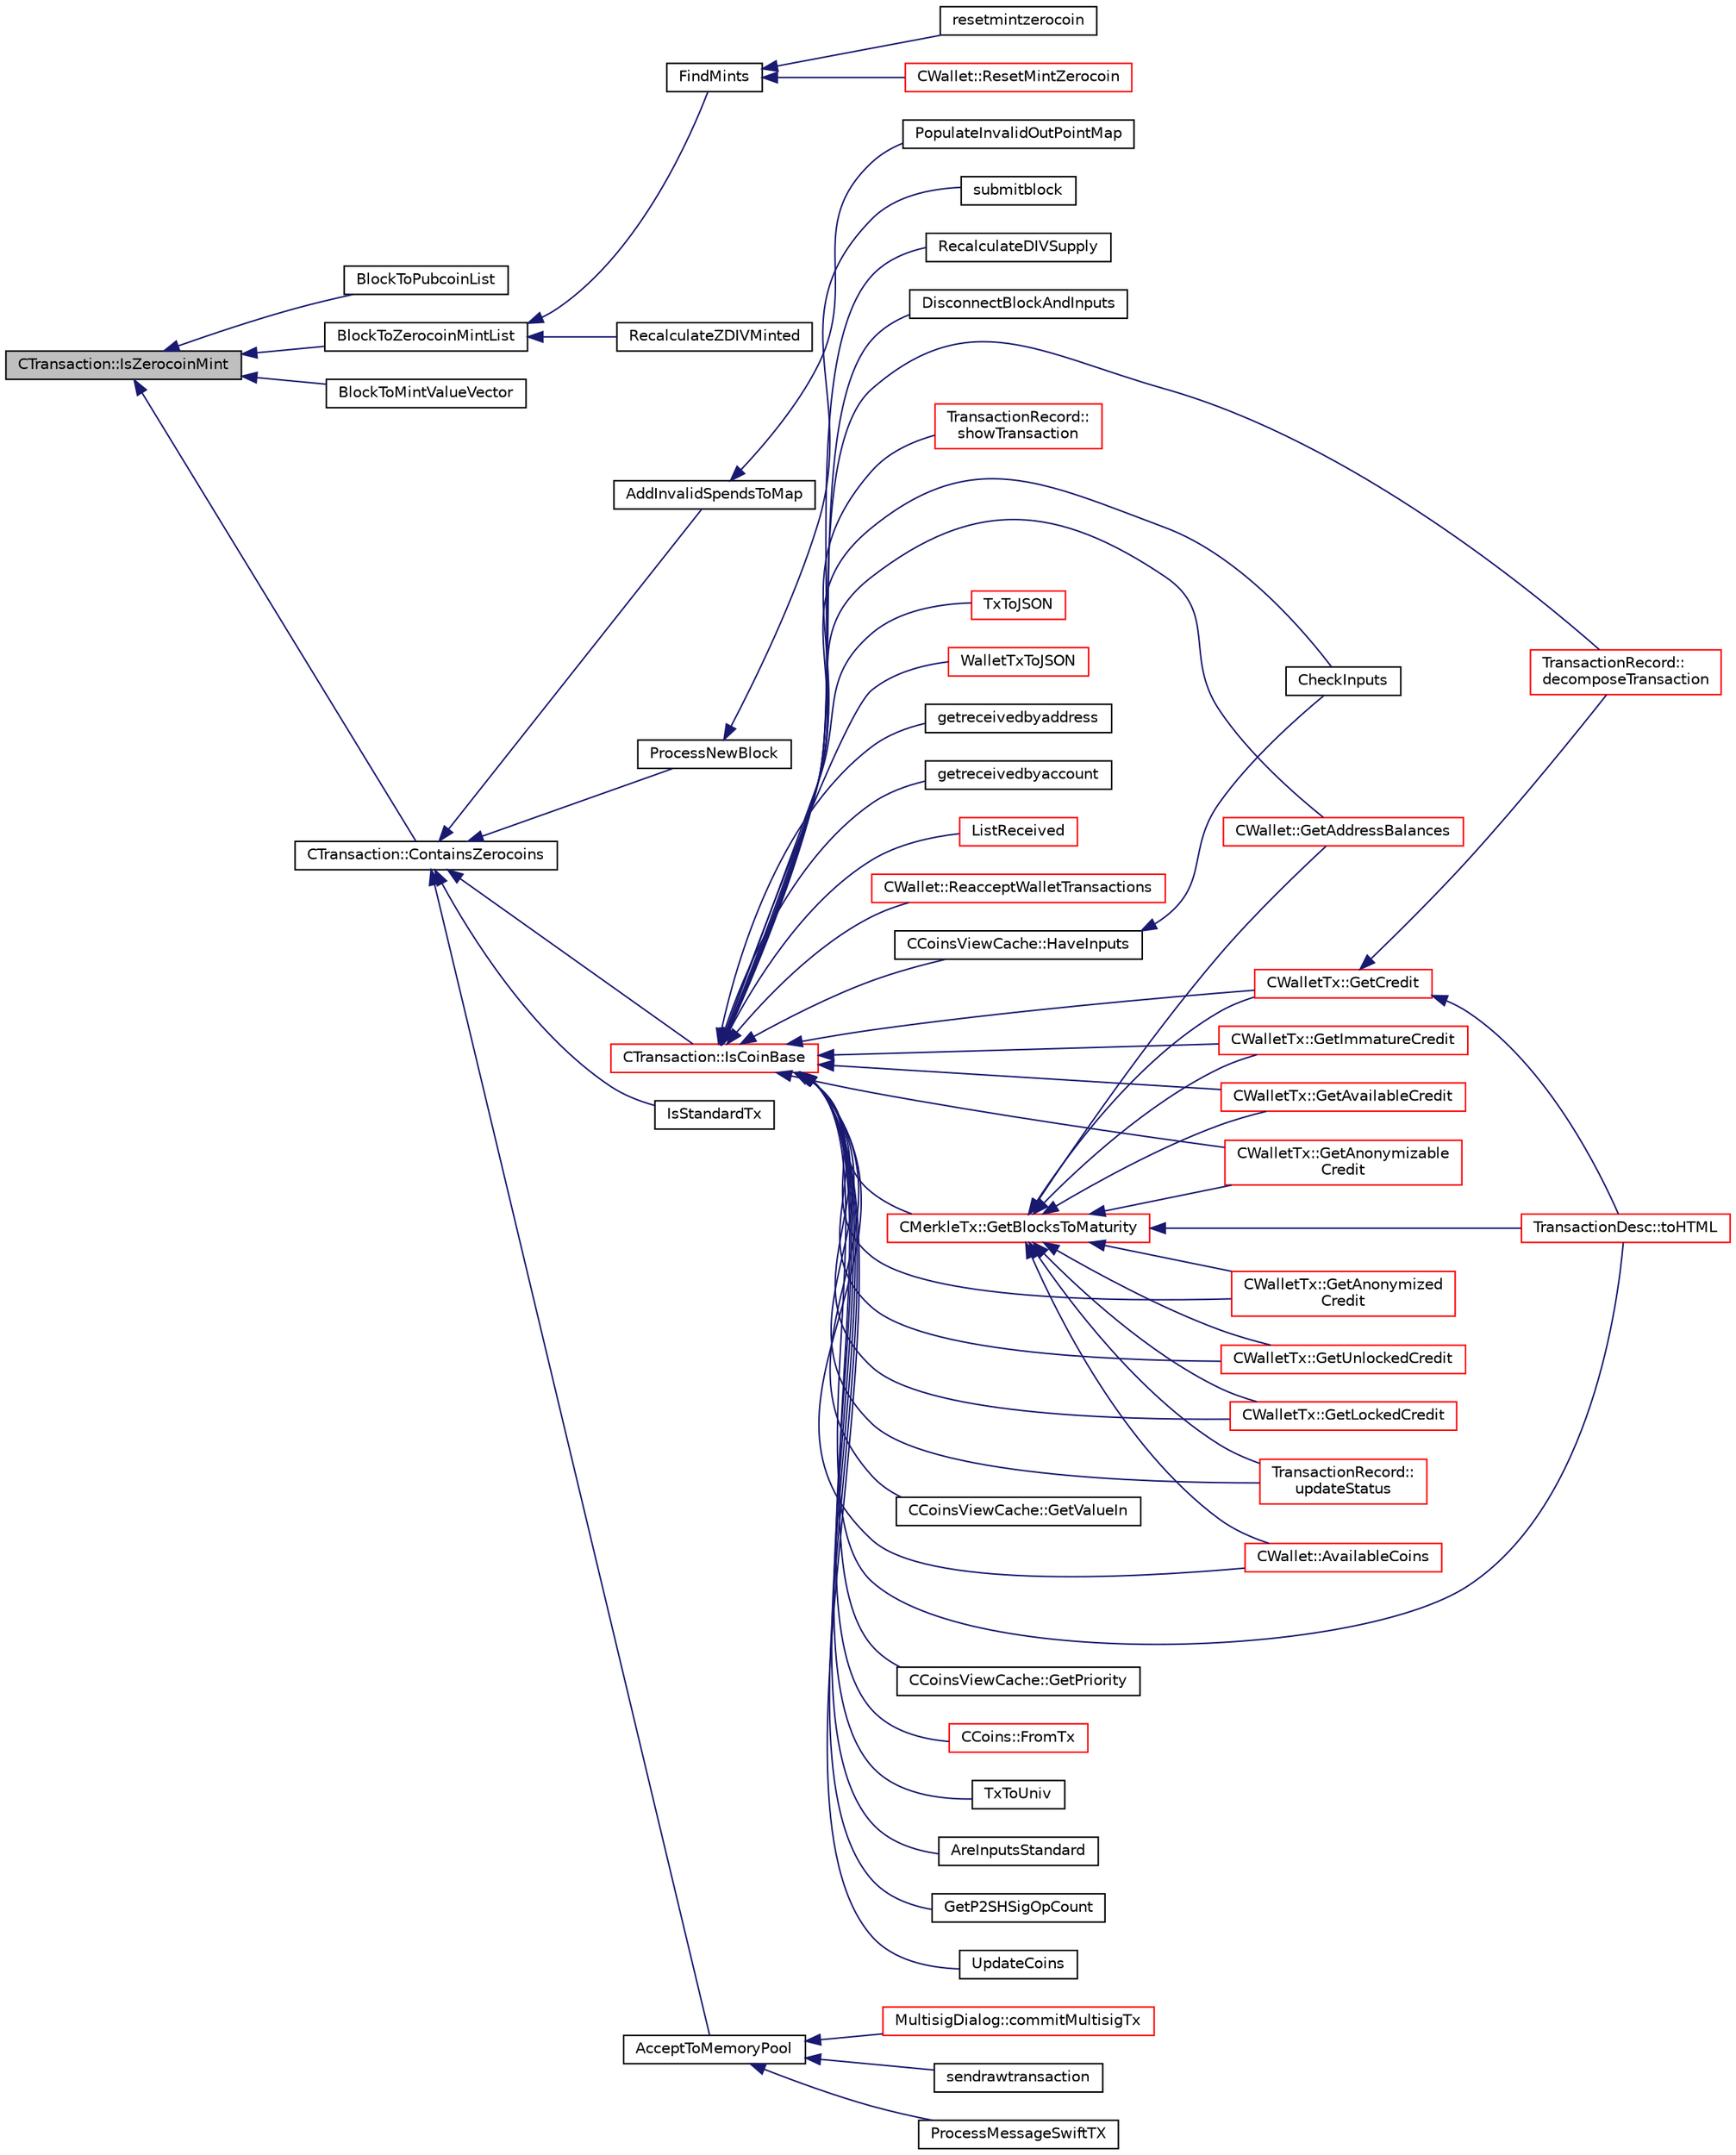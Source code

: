 digraph "CTransaction::IsZerocoinMint"
{
  edge [fontname="Helvetica",fontsize="10",labelfontname="Helvetica",labelfontsize="10"];
  node [fontname="Helvetica",fontsize="10",shape=record];
  rankdir="LR";
  Node639 [label="CTransaction::IsZerocoinMint",height=0.2,width=0.4,color="black", fillcolor="grey75", style="filled", fontcolor="black"];
  Node639 -> Node640 [dir="back",color="midnightblue",fontsize="10",style="solid",fontname="Helvetica"];
  Node640 [label="BlockToPubcoinList",height=0.2,width=0.4,color="black", fillcolor="white", style="filled",URL="$main_8h.html#a4834d60ccd1a14ab8f60f476de6e2eab"];
  Node639 -> Node641 [dir="back",color="midnightblue",fontsize="10",style="solid",fontname="Helvetica"];
  Node641 [label="BlockToZerocoinMintList",height=0.2,width=0.4,color="black", fillcolor="white", style="filled",URL="$main_8h.html#ac317d8f586a4d15e3a7e91debf18b646"];
  Node641 -> Node642 [dir="back",color="midnightblue",fontsize="10",style="solid",fontname="Helvetica"];
  Node642 [label="FindMints",height=0.2,width=0.4,color="black", fillcolor="white", style="filled",URL="$main_8h.html#a5bdf923beb5f3417fd033c28216b6acb"];
  Node642 -> Node643 [dir="back",color="midnightblue",fontsize="10",style="solid",fontname="Helvetica"];
  Node643 [label="resetmintzerocoin",height=0.2,width=0.4,color="black", fillcolor="white", style="filled",URL="$rpcwallet_8cpp.html#a9336d9bdaa3e1ebb98fb2cc6fdef1d9b"];
  Node642 -> Node644 [dir="back",color="midnightblue",fontsize="10",style="solid",fontname="Helvetica"];
  Node644 [label="CWallet::ResetMintZerocoin",height=0.2,width=0.4,color="red", fillcolor="white", style="filled",URL="$class_c_wallet.html#a48b81fb27683fe4693a7385909dcd391"];
  Node641 -> Node646 [dir="back",color="midnightblue",fontsize="10",style="solid",fontname="Helvetica"];
  Node646 [label="RecalculateZDIVMinted",height=0.2,width=0.4,color="black", fillcolor="white", style="filled",URL="$main_8h.html#a4143f85b263bcd3fc3915dbc19009495"];
  Node639 -> Node647 [dir="back",color="midnightblue",fontsize="10",style="solid",fontname="Helvetica"];
  Node647 [label="BlockToMintValueVector",height=0.2,width=0.4,color="black", fillcolor="white", style="filled",URL="$main_8h.html#a9a05ff47060060936db4e35eed620d3f"];
  Node639 -> Node648 [dir="back",color="midnightblue",fontsize="10",style="solid",fontname="Helvetica"];
  Node648 [label="CTransaction::ContainsZerocoins",height=0.2,width=0.4,color="black", fillcolor="white", style="filled",URL="$class_c_transaction.html#a613051e8e5651a7500cb455f37dd1116"];
  Node648 -> Node649 [dir="back",color="midnightblue",fontsize="10",style="solid",fontname="Helvetica"];
  Node649 [label="IsStandardTx",height=0.2,width=0.4,color="black", fillcolor="white", style="filled",URL="$main_8cpp.html#acd163a09d0e4384ebe85dead57730dd7"];
  Node648 -> Node650 [dir="back",color="midnightblue",fontsize="10",style="solid",fontname="Helvetica"];
  Node650 [label="AcceptToMemoryPool",height=0.2,width=0.4,color="black", fillcolor="white", style="filled",URL="$main_8h.html#ac15fbe47fe9342a0049ca2aa1a1a5905",tooltip="(try to) add transaction to memory pool "];
  Node650 -> Node651 [dir="back",color="midnightblue",fontsize="10",style="solid",fontname="Helvetica"];
  Node651 [label="MultisigDialog::commitMultisigTx",height=0.2,width=0.4,color="red", fillcolor="white", style="filled",URL="$class_multisig_dialog.html#a4b8f46adc64493a801bffb464b7c09ea"];
  Node650 -> Node653 [dir="back",color="midnightblue",fontsize="10",style="solid",fontname="Helvetica"];
  Node653 [label="sendrawtransaction",height=0.2,width=0.4,color="black", fillcolor="white", style="filled",URL="$rpcrawtransaction_8cpp.html#ad5aad44f890060f42efb49acf349511e"];
  Node650 -> Node654 [dir="back",color="midnightblue",fontsize="10",style="solid",fontname="Helvetica"];
  Node654 [label="ProcessMessageSwiftTX",height=0.2,width=0.4,color="black", fillcolor="white", style="filled",URL="$swifttx_8h.html#a155e5c12fe35b2b4129c46ba9b66b06f"];
  Node648 -> Node655 [dir="back",color="midnightblue",fontsize="10",style="solid",fontname="Helvetica"];
  Node655 [label="AddInvalidSpendsToMap",height=0.2,width=0.4,color="black", fillcolor="white", style="filled",URL="$main_8cpp.html#a0fd4db861b95e570b19439b08c95a2de"];
  Node655 -> Node656 [dir="back",color="midnightblue",fontsize="10",style="solid",fontname="Helvetica"];
  Node656 [label="PopulateInvalidOutPointMap",height=0.2,width=0.4,color="black", fillcolor="white", style="filled",URL="$main_8h.html#ae7d38ec9b36061a4216d318d34dde6e2"];
  Node648 -> Node657 [dir="back",color="midnightblue",fontsize="10",style="solid",fontname="Helvetica"];
  Node657 [label="ProcessNewBlock",height=0.2,width=0.4,color="black", fillcolor="white", style="filled",URL="$main_8h.html#abb32e71aca0c6a769d419194ada13851",tooltip="Process an incoming block. "];
  Node657 -> Node658 [dir="back",color="midnightblue",fontsize="10",style="solid",fontname="Helvetica"];
  Node658 [label="submitblock",height=0.2,width=0.4,color="black", fillcolor="white", style="filled",URL="$rpcmining_8cpp.html#a6fc1aa077add8cb1c74207056616134d"];
  Node648 -> Node659 [dir="back",color="midnightblue",fontsize="10",style="solid",fontname="Helvetica"];
  Node659 [label="CTransaction::IsCoinBase",height=0.2,width=0.4,color="red", fillcolor="white", style="filled",URL="$class_c_transaction.html#a96256e8ac1bf79ad9c057e48c41132dd"];
  Node659 -> Node660 [dir="back",color="midnightblue",fontsize="10",style="solid",fontname="Helvetica"];
  Node660 [label="CCoinsViewCache::GetValueIn",height=0.2,width=0.4,color="black", fillcolor="white", style="filled",URL="$class_c_coins_view_cache.html#a1a8cd6069fba96939ffcb1bd36ffb921",tooltip="Amount of divi coming in to a transaction Note that lightweight clients may not know anything besides..."];
  Node659 -> Node661 [dir="back",color="midnightblue",fontsize="10",style="solid",fontname="Helvetica"];
  Node661 [label="CCoinsViewCache::HaveInputs",height=0.2,width=0.4,color="black", fillcolor="white", style="filled",URL="$class_c_coins_view_cache.html#a5b1abd71c95dc7be2523b9c28839ec29",tooltip="Check whether all prevouts of the transaction are present in the UTXO set represented by this view..."];
  Node661 -> Node662 [dir="back",color="midnightblue",fontsize="10",style="solid",fontname="Helvetica"];
  Node662 [label="CheckInputs",height=0.2,width=0.4,color="black", fillcolor="white", style="filled",URL="$main_8h.html#aec29d3e8abda6a014ca910e7c73b4df7",tooltip="Check whether all inputs of this transaction are valid (no double spends, scripts & sigs..."];
  Node659 -> Node663 [dir="back",color="midnightblue",fontsize="10",style="solid",fontname="Helvetica"];
  Node663 [label="CCoinsViewCache::GetPriority",height=0.2,width=0.4,color="black", fillcolor="white", style="filled",URL="$class_c_coins_view_cache.html#a111d5a94709eaccd57bafe6ab1d938af",tooltip="Return priority of tx at height nHeight. "];
  Node659 -> Node664 [dir="back",color="midnightblue",fontsize="10",style="solid",fontname="Helvetica"];
  Node664 [label="CCoins::FromTx",height=0.2,width=0.4,color="red", fillcolor="white", style="filled",URL="$class_c_coins.html#abf67e501a1d207c892c1f52dd383956e"];
  Node659 -> Node666 [dir="back",color="midnightblue",fontsize="10",style="solid",fontname="Helvetica"];
  Node666 [label="TxToUniv",height=0.2,width=0.4,color="black", fillcolor="white", style="filled",URL="$core__write_8cpp.html#aeb901ca565e3df0e3bc0c9863ad8f53a"];
  Node659 -> Node667 [dir="back",color="midnightblue",fontsize="10",style="solid",fontname="Helvetica"];
  Node667 [label="AreInputsStandard",height=0.2,width=0.4,color="black", fillcolor="white", style="filled",URL="$main_8h.html#a791e33e18bea9861e449e6ebcfce8890",tooltip="Check transaction inputs, and make sure any pay-to-script-hash transactions are evaluating IsStandard..."];
  Node659 -> Node668 [dir="back",color="midnightblue",fontsize="10",style="solid",fontname="Helvetica"];
  Node668 [label="GetP2SHSigOpCount",height=0.2,width=0.4,color="black", fillcolor="white", style="filled",URL="$main_8h.html#a312fadbeec896d49437733e986f3df04",tooltip="Count ECDSA signature operations in pay-to-script-hash inputs. "];
  Node659 -> Node669 [dir="back",color="midnightblue",fontsize="10",style="solid",fontname="Helvetica"];
  Node669 [label="UpdateCoins",height=0.2,width=0.4,color="black", fillcolor="white", style="filled",URL="$main_8h.html#acb54672aa2ce74f5068a5cf660432b67",tooltip="Apply the effects of this transaction on the UTXO set represented by view. "];
  Node659 -> Node662 [dir="back",color="midnightblue",fontsize="10",style="solid",fontname="Helvetica"];
  Node659 -> Node670 [dir="back",color="midnightblue",fontsize="10",style="solid",fontname="Helvetica"];
  Node670 [label="RecalculateDIVSupply",height=0.2,width=0.4,color="black", fillcolor="white", style="filled",URL="$main_8h.html#aebdec7b14f50bbafc5aafe72f08c716d"];
  Node659 -> Node671 [dir="back",color="midnightblue",fontsize="10",style="solid",fontname="Helvetica"];
  Node671 [label="DisconnectBlockAndInputs",height=0.2,width=0.4,color="black", fillcolor="white", style="filled",URL="$main_8cpp.html#acc33d7f850152cbbb9d00f7c71d99704"];
  Node659 -> Node672 [dir="back",color="midnightblue",fontsize="10",style="solid",fontname="Helvetica"];
  Node672 [label="TransactionDesc::toHTML",height=0.2,width=0.4,color="red", fillcolor="white", style="filled",URL="$class_transaction_desc.html#ab7c9dbb2048aae121dd9d75df86e64f4"];
  Node659 -> Node674 [dir="back",color="midnightblue",fontsize="10",style="solid",fontname="Helvetica"];
  Node674 [label="TransactionRecord::\lshowTransaction",height=0.2,width=0.4,color="red", fillcolor="white", style="filled",URL="$class_transaction_record.html#a5ad1d1af4bec5b15a624b7a451e8cdbf",tooltip="Decompose CWallet transaction to model transaction records. "];
  Node659 -> Node677 [dir="back",color="midnightblue",fontsize="10",style="solid",fontname="Helvetica"];
  Node677 [label="TransactionRecord::\ldecomposeTransaction",height=0.2,width=0.4,color="red", fillcolor="white", style="filled",URL="$class_transaction_record.html#a9f5db4465fa5fdcc3f9af525096bcdb9"];
  Node659 -> Node680 [dir="back",color="midnightblue",fontsize="10",style="solid",fontname="Helvetica"];
  Node680 [label="TransactionRecord::\lupdateStatus",height=0.2,width=0.4,color="red", fillcolor="white", style="filled",URL="$class_transaction_record.html#a9b643dd885a790ae511705a1446556be",tooltip="Update status from core wallet tx. "];
  Node659 -> Node696 [dir="back",color="midnightblue",fontsize="10",style="solid",fontname="Helvetica"];
  Node696 [label="TxToJSON",height=0.2,width=0.4,color="red", fillcolor="white", style="filled",URL="$rpcrawtransaction_8cpp.html#a366b04dae2aae86eee356cc85d759268"];
  Node659 -> Node699 [dir="back",color="midnightblue",fontsize="10",style="solid",fontname="Helvetica"];
  Node699 [label="WalletTxToJSON",height=0.2,width=0.4,color="red", fillcolor="white", style="filled",URL="$rpcwallet_8cpp.html#a28e51f3edfce43e075603e9e315f40c4"];
  Node659 -> Node701 [dir="back",color="midnightblue",fontsize="10",style="solid",fontname="Helvetica"];
  Node701 [label="getreceivedbyaddress",height=0.2,width=0.4,color="black", fillcolor="white", style="filled",URL="$rpcwallet_8cpp.html#abbb6475509aa2e69844f0b3a8bcb422a"];
  Node659 -> Node702 [dir="back",color="midnightblue",fontsize="10",style="solid",fontname="Helvetica"];
  Node702 [label="getreceivedbyaccount",height=0.2,width=0.4,color="black", fillcolor="white", style="filled",URL="$rpcwallet_8cpp.html#a07526be5270b0e55b4a0b79c01205f3d"];
  Node659 -> Node703 [dir="back",color="midnightblue",fontsize="10",style="solid",fontname="Helvetica"];
  Node703 [label="ListReceived",height=0.2,width=0.4,color="red", fillcolor="white", style="filled",URL="$rpcwallet_8cpp.html#a0cc958f67a8d6d0002cb4fee19eddb5c"];
  Node659 -> Node706 [dir="back",color="midnightblue",fontsize="10",style="solid",fontname="Helvetica"];
  Node706 [label="CWallet::ReacceptWalletTransactions",height=0.2,width=0.4,color="red", fillcolor="white", style="filled",URL="$group__map_wallet.html#ga796c23450c8482e10e0c75ae5c1fa8ed"];
  Node659 -> Node708 [dir="back",color="midnightblue",fontsize="10",style="solid",fontname="Helvetica"];
  Node708 [label="CWallet::AvailableCoins",height=0.2,width=0.4,color="red", fillcolor="white", style="filled",URL="$group___actions.html#ga8110e889be0f5915104e07bfe3839c68",tooltip="populate vCoins with vector of available COutputs. "];
  Node659 -> Node739 [dir="back",color="midnightblue",fontsize="10",style="solid",fontname="Helvetica"];
  Node739 [label="CWallet::GetAddressBalances",height=0.2,width=0.4,color="red", fillcolor="white", style="filled",URL="$group___actions.html#gadf2b4ac337ddb271555985cec82e43e6"];
  Node659 -> Node741 [dir="back",color="midnightblue",fontsize="10",style="solid",fontname="Helvetica"];
  Node741 [label="CMerkleTx::GetBlocksToMaturity",height=0.2,width=0.4,color="red", fillcolor="white", style="filled",URL="$class_c_merkle_tx.html#a69ebd437f7b44169659c3527fe73b6ab"];
  Node741 -> Node672 [dir="back",color="midnightblue",fontsize="10",style="solid",fontname="Helvetica"];
  Node741 -> Node680 [dir="back",color="midnightblue",fontsize="10",style="solid",fontname="Helvetica"];
  Node741 -> Node708 [dir="back",color="midnightblue",fontsize="10",style="solid",fontname="Helvetica"];
  Node741 -> Node739 [dir="back",color="midnightblue",fontsize="10",style="solid",fontname="Helvetica"];
  Node741 -> Node748 [dir="back",color="midnightblue",fontsize="10",style="solid",fontname="Helvetica"];
  Node748 [label="CWalletTx::GetCredit",height=0.2,width=0.4,color="red", fillcolor="white", style="filled",URL="$class_c_wallet_tx.html#a176e9ecbafbee27d604acbab9804885d"];
  Node748 -> Node672 [dir="back",color="midnightblue",fontsize="10",style="solid",fontname="Helvetica"];
  Node748 -> Node677 [dir="back",color="midnightblue",fontsize="10",style="solid",fontname="Helvetica"];
  Node741 -> Node749 [dir="back",color="midnightblue",fontsize="10",style="solid",fontname="Helvetica"];
  Node749 [label="CWalletTx::GetImmatureCredit",height=0.2,width=0.4,color="red", fillcolor="white", style="filled",URL="$class_c_wallet_tx.html#a19bb617269ab1ce42f5d18e1f1f8db09"];
  Node741 -> Node752 [dir="back",color="midnightblue",fontsize="10",style="solid",fontname="Helvetica"];
  Node752 [label="CWalletTx::GetAvailableCredit",height=0.2,width=0.4,color="red", fillcolor="white", style="filled",URL="$class_c_wallet_tx.html#af3c82ba365c720dd3d929b86bf432ef6"];
  Node741 -> Node762 [dir="back",color="midnightblue",fontsize="10",style="solid",fontname="Helvetica"];
  Node762 [label="CWalletTx::GetAnonymizable\lCredit",height=0.2,width=0.4,color="red", fillcolor="white", style="filled",URL="$class_c_wallet_tx.html#a36141f888e497336898f48274b92cf37"];
  Node741 -> Node764 [dir="back",color="midnightblue",fontsize="10",style="solid",fontname="Helvetica"];
  Node764 [label="CWalletTx::GetAnonymized\lCredit",height=0.2,width=0.4,color="red", fillcolor="white", style="filled",URL="$class_c_wallet_tx.html#a49cae757845e1bf0cb3c8e17bd96d4a1"];
  Node741 -> Node766 [dir="back",color="midnightblue",fontsize="10",style="solid",fontname="Helvetica"];
  Node766 [label="CWalletTx::GetUnlockedCredit",height=0.2,width=0.4,color="red", fillcolor="white", style="filled",URL="$class_c_wallet_tx.html#aaf06deb84a9ed045f0ac40e13685f4f0"];
  Node741 -> Node768 [dir="back",color="midnightblue",fontsize="10",style="solid",fontname="Helvetica"];
  Node768 [label="CWalletTx::GetLockedCredit",height=0.2,width=0.4,color="red", fillcolor="white", style="filled",URL="$class_c_wallet_tx.html#a910d8a59331797413b3ae71e879249c2"];
  Node659 -> Node748 [dir="back",color="midnightblue",fontsize="10",style="solid",fontname="Helvetica"];
  Node659 -> Node749 [dir="back",color="midnightblue",fontsize="10",style="solid",fontname="Helvetica"];
  Node659 -> Node752 [dir="back",color="midnightblue",fontsize="10",style="solid",fontname="Helvetica"];
  Node659 -> Node762 [dir="back",color="midnightblue",fontsize="10",style="solid",fontname="Helvetica"];
  Node659 -> Node764 [dir="back",color="midnightblue",fontsize="10",style="solid",fontname="Helvetica"];
  Node659 -> Node766 [dir="back",color="midnightblue",fontsize="10",style="solid",fontname="Helvetica"];
  Node659 -> Node768 [dir="back",color="midnightblue",fontsize="10",style="solid",fontname="Helvetica"];
}
